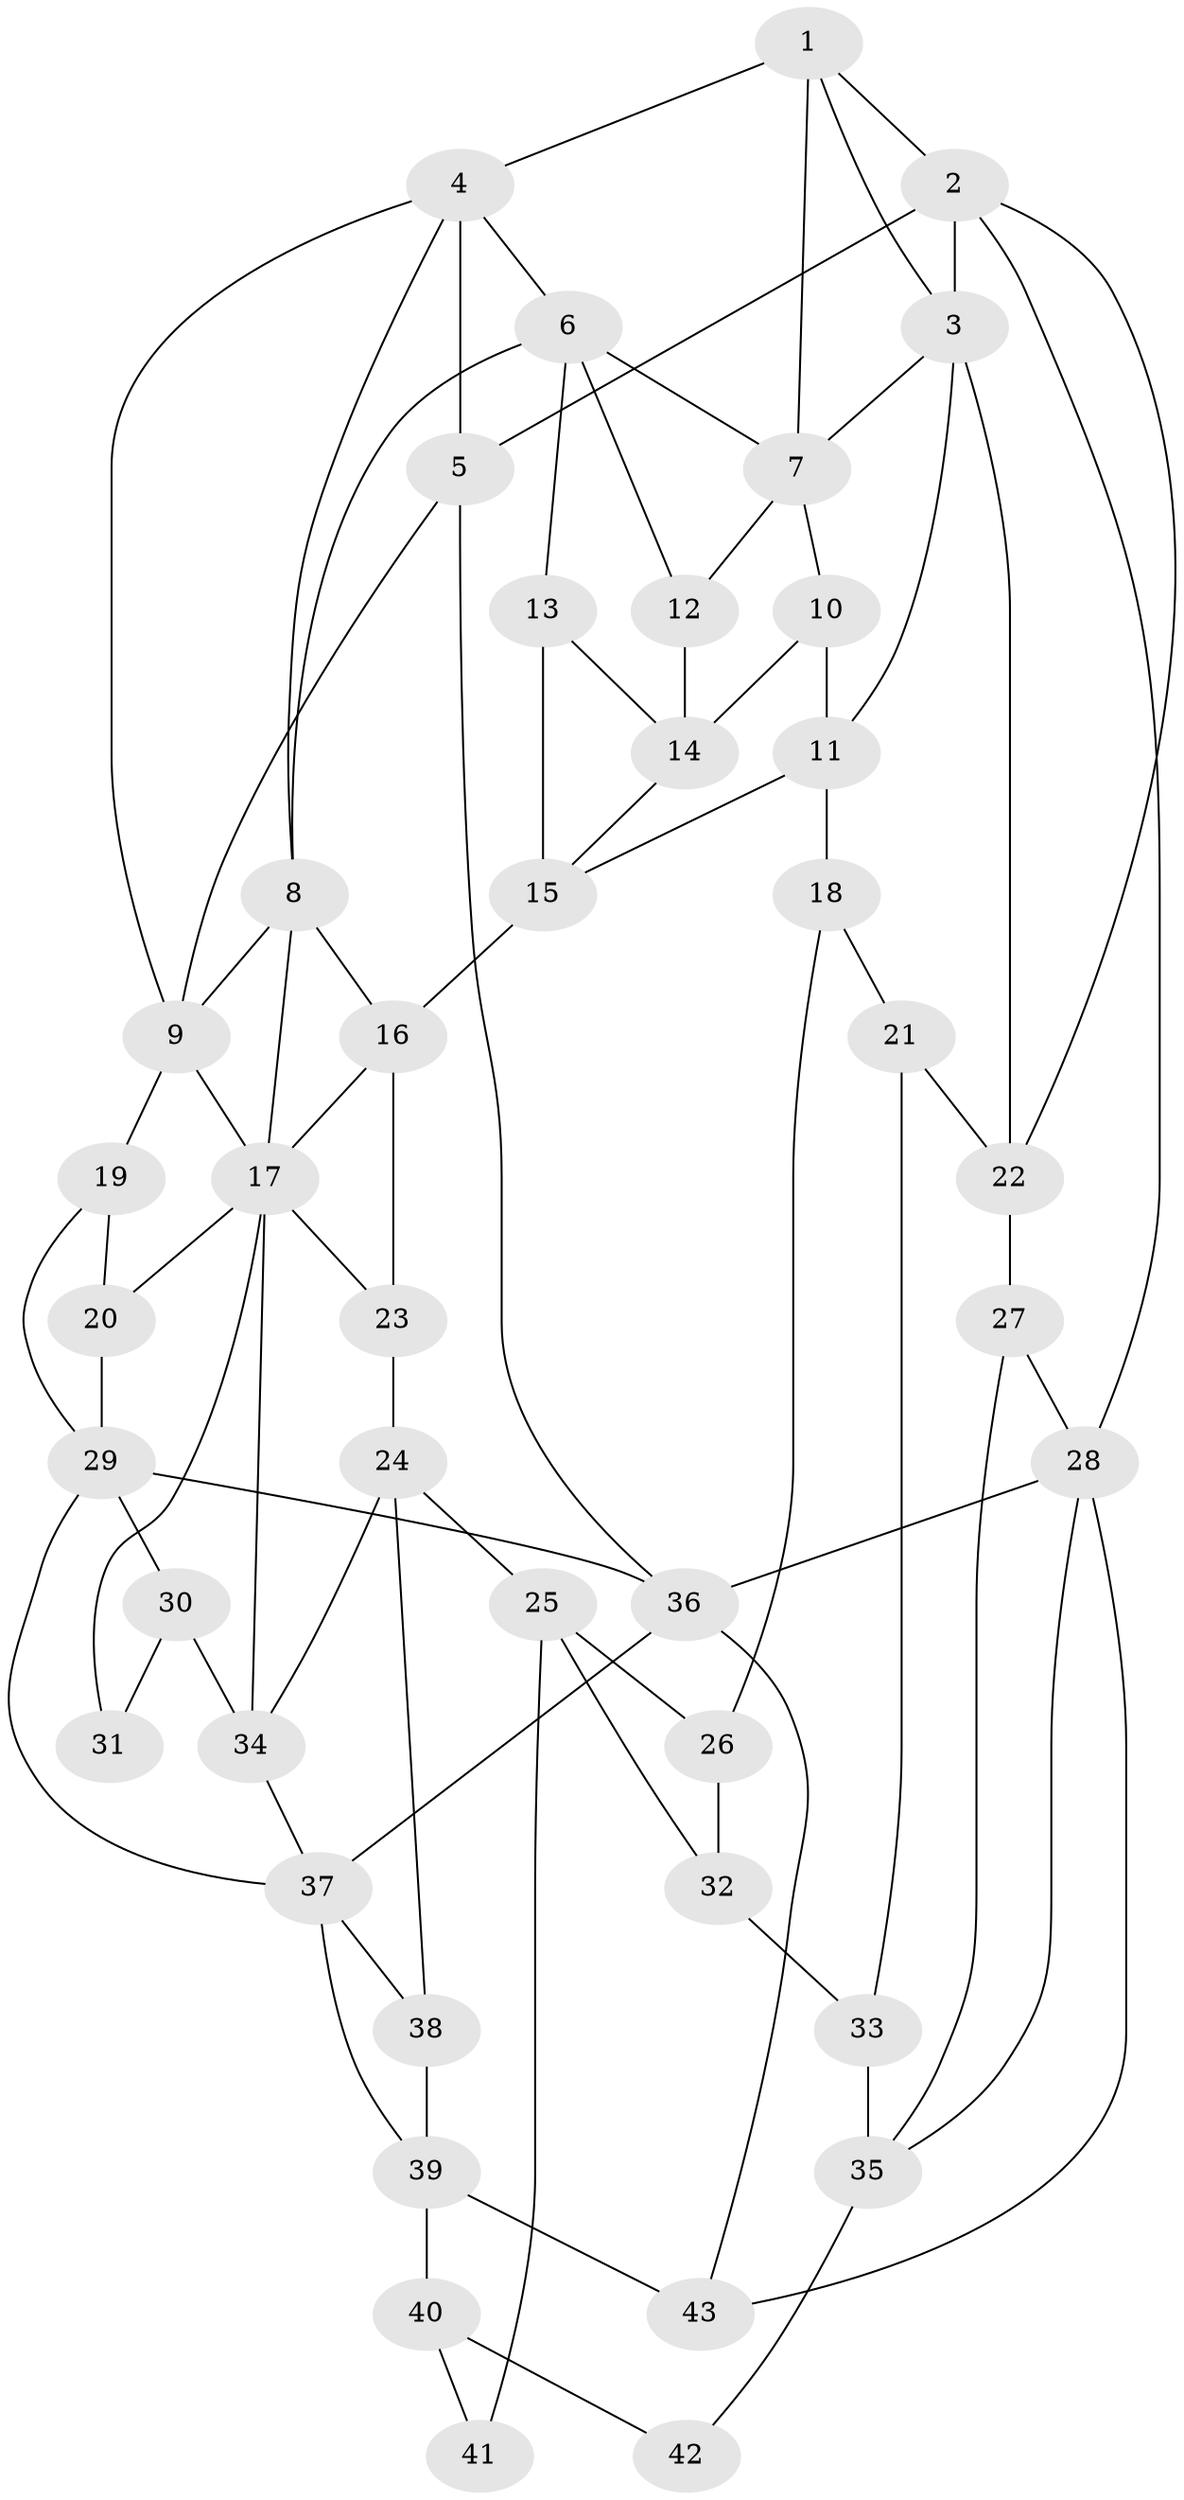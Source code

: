 // original degree distribution, {3: 0.02112676056338028, 5: 0.6126760563380281, 4: 0.18309859154929578, 6: 0.18309859154929578}
// Generated by graph-tools (version 1.1) at 2025/54/03/04/25 22:54:30]
// undirected, 43 vertices, 82 edges
graph export_dot {
  node [color=gray90,style=filled];
  1;
  2;
  3;
  4;
  5;
  6;
  7;
  8;
  9;
  10;
  11;
  12;
  13;
  14;
  15;
  16;
  17;
  18;
  19;
  20;
  21;
  22;
  23;
  24;
  25;
  26;
  27;
  28;
  29;
  30;
  31;
  32;
  33;
  34;
  35;
  36;
  37;
  38;
  39;
  40;
  41;
  42;
  43;
  1 -- 2 [weight=1.0];
  1 -- 3 [weight=1.0];
  1 -- 4 [weight=1.0];
  1 -- 7 [weight=1.0];
  2 -- 3 [weight=1.0];
  2 -- 5 [weight=1.0];
  2 -- 22 [weight=1.0];
  2 -- 28 [weight=1.0];
  3 -- 7 [weight=1.0];
  3 -- 11 [weight=1.0];
  3 -- 22 [weight=1.0];
  4 -- 5 [weight=1.0];
  4 -- 6 [weight=1.0];
  4 -- 8 [weight=1.0];
  4 -- 9 [weight=1.0];
  5 -- 9 [weight=1.0];
  5 -- 36 [weight=1.0];
  6 -- 7 [weight=1.0];
  6 -- 8 [weight=1.0];
  6 -- 12 [weight=1.0];
  6 -- 13 [weight=1.0];
  7 -- 10 [weight=2.0];
  7 -- 12 [weight=1.0];
  8 -- 9 [weight=2.0];
  8 -- 16 [weight=1.0];
  8 -- 17 [weight=1.0];
  9 -- 17 [weight=1.0];
  9 -- 19 [weight=2.0];
  10 -- 11 [weight=1.0];
  10 -- 14 [weight=1.0];
  11 -- 15 [weight=1.0];
  11 -- 18 [weight=3.0];
  12 -- 14 [weight=2.0];
  13 -- 14 [weight=1.0];
  13 -- 15 [weight=2.0];
  14 -- 15 [weight=1.0];
  15 -- 16 [weight=2.0];
  16 -- 17 [weight=1.0];
  16 -- 23 [weight=1.0];
  17 -- 20 [weight=2.0];
  17 -- 23 [weight=1.0];
  17 -- 31 [weight=1.0];
  17 -- 34 [weight=1.0];
  18 -- 21 [weight=1.0];
  18 -- 26 [weight=2.0];
  19 -- 20 [weight=1.0];
  19 -- 29 [weight=1.0];
  20 -- 29 [weight=1.0];
  21 -- 22 [weight=2.0];
  21 -- 33 [weight=1.0];
  22 -- 27 [weight=2.0];
  23 -- 24 [weight=1.0];
  24 -- 25 [weight=2.0];
  24 -- 34 [weight=1.0];
  24 -- 38 [weight=1.0];
  25 -- 26 [weight=1.0];
  25 -- 32 [weight=1.0];
  25 -- 41 [weight=2.0];
  26 -- 32 [weight=1.0];
  27 -- 28 [weight=1.0];
  27 -- 35 [weight=1.0];
  28 -- 35 [weight=1.0];
  28 -- 36 [weight=1.0];
  28 -- 43 [weight=1.0];
  29 -- 30 [weight=2.0];
  29 -- 36 [weight=1.0];
  29 -- 37 [weight=1.0];
  30 -- 31 [weight=2.0];
  30 -- 34 [weight=2.0];
  32 -- 33 [weight=2.0];
  33 -- 35 [weight=2.0];
  34 -- 37 [weight=1.0];
  35 -- 42 [weight=2.0];
  36 -- 37 [weight=1.0];
  36 -- 43 [weight=1.0];
  37 -- 38 [weight=1.0];
  37 -- 39 [weight=1.0];
  38 -- 39 [weight=1.0];
  39 -- 40 [weight=2.0];
  39 -- 43 [weight=2.0];
  40 -- 41 [weight=2.0];
  40 -- 42 [weight=2.0];
}
